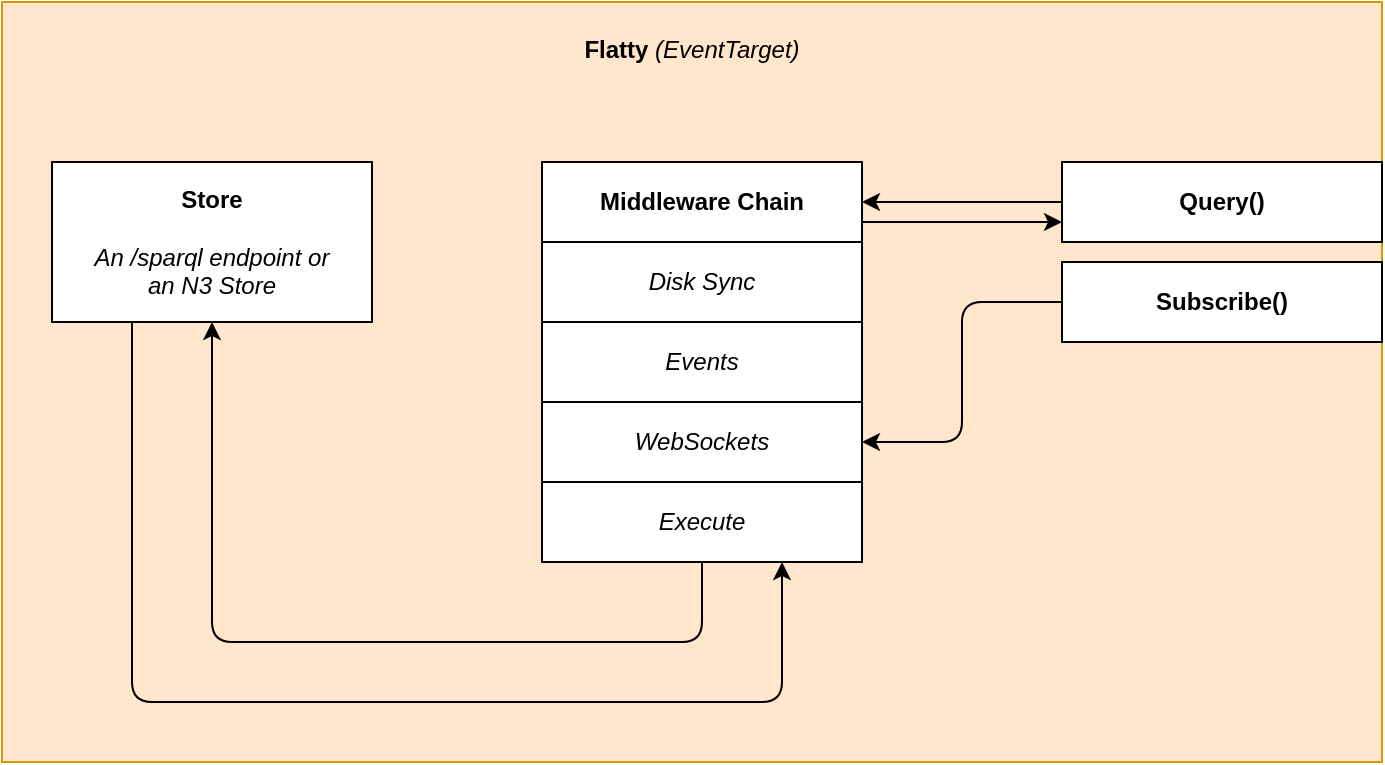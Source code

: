 <mxfile>
    <diagram id="A2CMrAR1eIV7Ho6MmyyM" name="Page-1">
        <mxGraphModel dx="1085" dy="771" grid="1" gridSize="10" guides="1" tooltips="1" connect="1" arrows="1" fold="1" page="1" pageScale="1" pageWidth="850" pageHeight="1100" math="0" shadow="0">
            <root>
                <mxCell id="0"/>
                <mxCell id="1" parent="0"/>
                <mxCell id="5" value="&lt;b&gt;Flatty &lt;/b&gt;&lt;i&gt;(EventTarget)&lt;/i&gt;" style="rounded=0;whiteSpace=wrap;html=1;fillColor=#ffe6cc;strokeColor=#d79b00;verticalAlign=top;spacing=12;" vertex="1" parent="1">
                    <mxGeometry x="75" y="80" width="690" height="380" as="geometry"/>
                </mxCell>
                <mxCell id="12" style="edgeStyle=orthogonalEdgeStyle;html=1;exitX=0.25;exitY=1;exitDx=0;exitDy=0;entryX=0.75;entryY=1;entryDx=0;entryDy=0;" edge="1" parent="1" source="2" target="9">
                    <mxGeometry relative="1" as="geometry">
                        <Array as="points">
                            <mxPoint x="140" y="430"/>
                            <mxPoint x="465" y="430"/>
                        </Array>
                    </mxGeometry>
                </mxCell>
                <mxCell id="2" value="&lt;b&gt;Store&lt;br&gt;&lt;/b&gt;&lt;br&gt;&lt;i&gt;An /sparql endpoint or &lt;br&gt;an N3 Store&lt;/i&gt;" style="rounded=0;whiteSpace=wrap;html=1;" parent="1" vertex="1">
                    <mxGeometry x="100" y="160" width="160" height="80" as="geometry"/>
                </mxCell>
                <mxCell id="13" style="edgeStyle=orthogonalEdgeStyle;html=1;exitX=1;exitY=0.75;exitDx=0;exitDy=0;entryX=0;entryY=0.75;entryDx=0;entryDy=0;" edge="1" parent="1" source="4" target="6">
                    <mxGeometry relative="1" as="geometry"/>
                </mxCell>
                <mxCell id="4" value="&lt;b&gt;Middleware Chain&lt;/b&gt;" style="rounded=0;whiteSpace=wrap;html=1;" parent="1" vertex="1">
                    <mxGeometry x="345" y="160" width="160" height="40" as="geometry"/>
                </mxCell>
                <mxCell id="10" style="edgeStyle=none;html=1;exitX=0;exitY=0.5;exitDx=0;exitDy=0;" edge="1" parent="1" source="6" target="4">
                    <mxGeometry relative="1" as="geometry"/>
                </mxCell>
                <mxCell id="6" value="&lt;b&gt;Query()&lt;/b&gt;" style="rounded=0;whiteSpace=wrap;html=1;" vertex="1" parent="1">
                    <mxGeometry x="605" y="160" width="160" height="40" as="geometry"/>
                </mxCell>
                <mxCell id="7" value="&lt;span&gt;Disk Sync&lt;/span&gt;" style="rounded=0;whiteSpace=wrap;html=1;fontStyle=2" vertex="1" parent="1">
                    <mxGeometry x="345" y="200" width="160" height="40" as="geometry"/>
                </mxCell>
                <mxCell id="8" value="&lt;span&gt;Events&lt;/span&gt;" style="rounded=0;whiteSpace=wrap;html=1;fontStyle=2" vertex="1" parent="1">
                    <mxGeometry x="345" y="240" width="160" height="40" as="geometry"/>
                </mxCell>
                <mxCell id="11" style="edgeStyle=orthogonalEdgeStyle;html=1;exitX=0.5;exitY=1;exitDx=0;exitDy=0;entryX=0.5;entryY=1;entryDx=0;entryDy=0;" edge="1" parent="1" source="9" target="2">
                    <mxGeometry relative="1" as="geometry">
                        <Array as="points">
                            <mxPoint x="425" y="400"/>
                            <mxPoint x="180" y="400"/>
                        </Array>
                    </mxGeometry>
                </mxCell>
                <mxCell id="9" value="&lt;span&gt;Execute&lt;/span&gt;" style="rounded=0;whiteSpace=wrap;html=1;fontStyle=2" vertex="1" parent="1">
                    <mxGeometry x="345" y="320" width="160" height="40" as="geometry"/>
                </mxCell>
                <mxCell id="14" value="&lt;span&gt;WebSockets&lt;/span&gt;" style="rounded=0;whiteSpace=wrap;html=1;fontStyle=2" vertex="1" parent="1">
                    <mxGeometry x="345" y="280" width="160" height="40" as="geometry"/>
                </mxCell>
                <mxCell id="16" style="edgeStyle=orthogonalEdgeStyle;html=1;exitX=0;exitY=0.5;exitDx=0;exitDy=0;entryX=1;entryY=0.5;entryDx=0;entryDy=0;" edge="1" parent="1" source="15" target="14">
                    <mxGeometry relative="1" as="geometry"/>
                </mxCell>
                <mxCell id="15" value="&lt;b&gt;Subscribe()&lt;/b&gt;" style="rounded=0;whiteSpace=wrap;html=1;" vertex="1" parent="1">
                    <mxGeometry x="605" y="210" width="160" height="40" as="geometry"/>
                </mxCell>
            </root>
        </mxGraphModel>
    </diagram>
</mxfile>